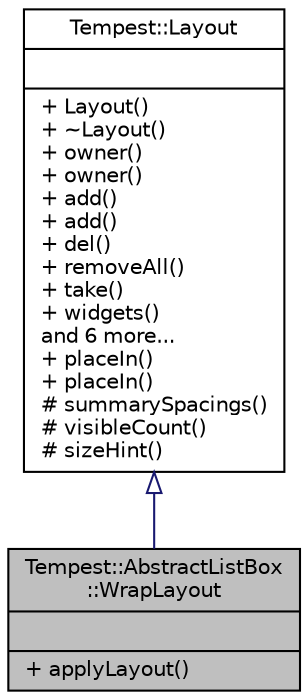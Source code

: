 digraph "Tempest::AbstractListBox::WrapLayout"
{
  edge [fontname="Helvetica",fontsize="10",labelfontname="Helvetica",labelfontsize="10"];
  node [fontname="Helvetica",fontsize="10",shape=record];
  Node2 [label="{Tempest::AbstractListBox\l::WrapLayout\n||+ applyLayout()\l}",height=0.2,width=0.4,color="black", fillcolor="grey75", style="filled", fontcolor="black"];
  Node3 -> Node2 [dir="back",color="midnightblue",fontsize="10",style="solid",arrowtail="onormal",fontname="Helvetica"];
  Node3 [label="{Tempest::Layout\n||+ Layout()\l+ ~Layout()\l+ owner()\l+ owner()\l+ add()\l+ add()\l+ del()\l+ removeAll()\l+ take()\l+ widgets()\land 6 more...\l+ placeIn()\l+ placeIn()\l# summarySpacings()\l# visibleCount()\l# sizeHint()\l}",height=0.2,width=0.4,color="black", fillcolor="white", style="filled",URL="$class_tempest_1_1_layout.html",tooltip="The Layout class is the base class of ui-geometry managers. "];
}
